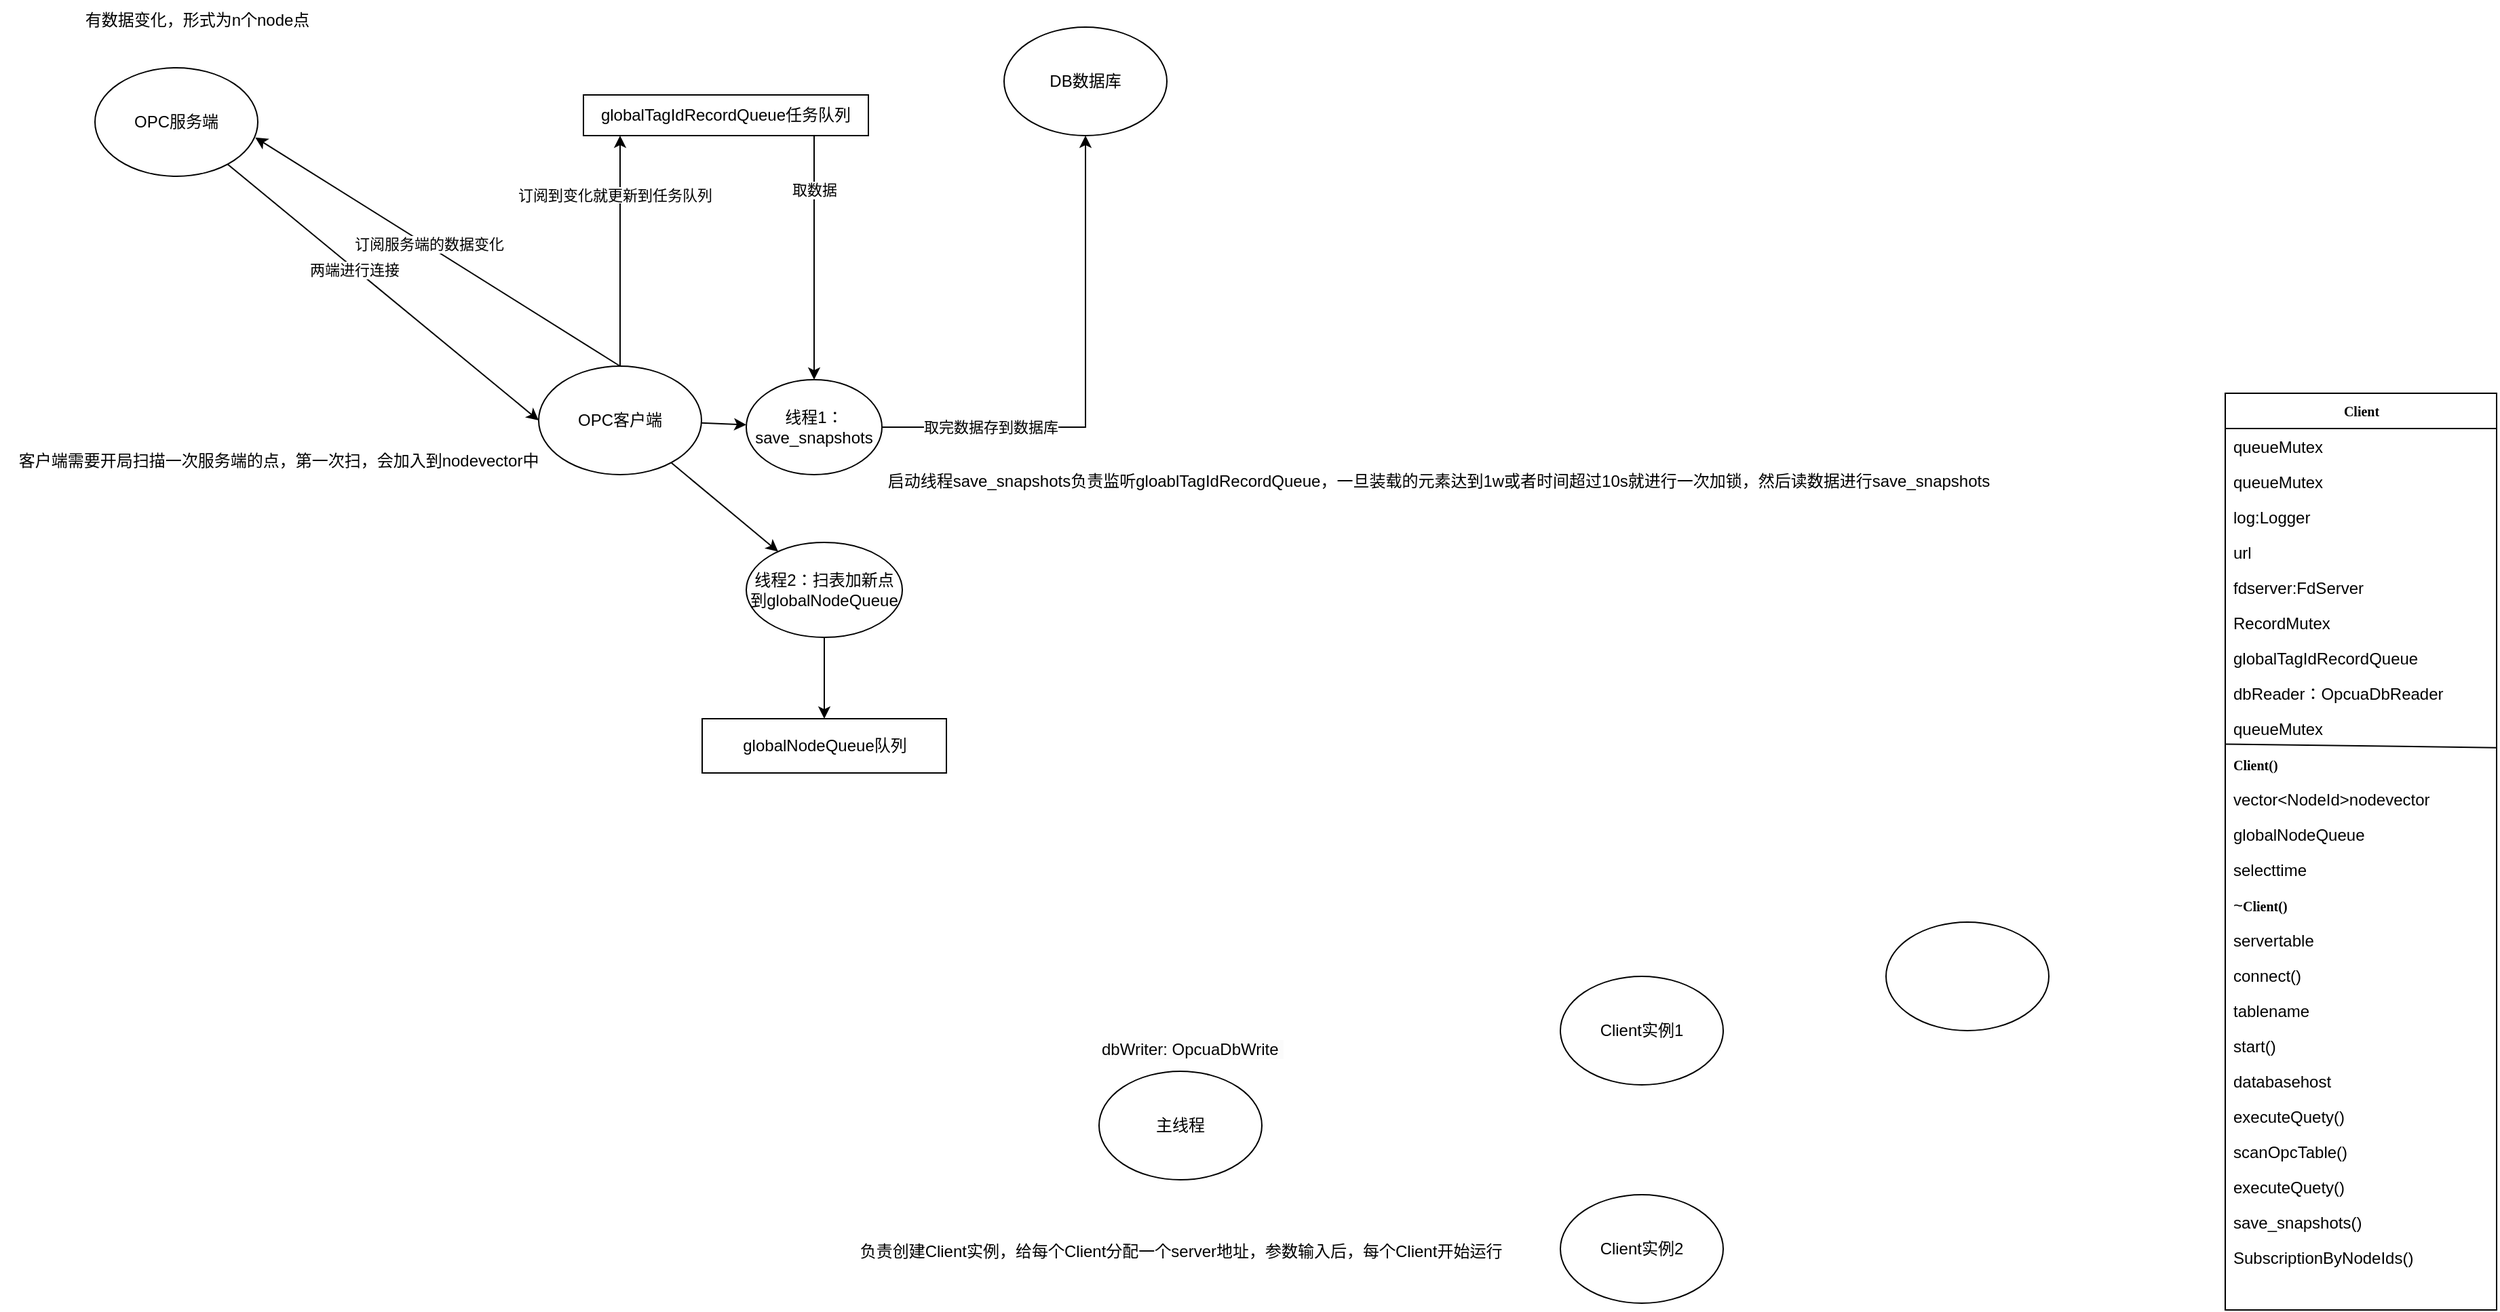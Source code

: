 <mxfile version="24.8.2">
  <diagram name="第 1 页" id="_wXFGWpD91kYmUnJC7zX">
    <mxGraphModel dx="1815" dy="662" grid="1" gridSize="10" guides="1" tooltips="1" connect="1" arrows="1" fold="1" page="1" pageScale="1" pageWidth="827" pageHeight="1169" math="0" shadow="0">
      <root>
        <mxCell id="0" />
        <mxCell id="1" parent="0" />
        <mxCell id="DcoFs-CMMb-lvAC_AcAE-2" value="OPC服务端" style="ellipse;whiteSpace=wrap;html=1;" vertex="1" parent="1">
          <mxGeometry x="380" y="310" width="120" height="80" as="geometry" />
        </mxCell>
        <mxCell id="DcoFs-CMMb-lvAC_AcAE-3" value="OPC客户端" style="ellipse;whiteSpace=wrap;html=1;" vertex="1" parent="1">
          <mxGeometry x="707" y="530" width="120" height="80" as="geometry" />
        </mxCell>
        <mxCell id="DcoFs-CMMb-lvAC_AcAE-4" value="DB数据库" style="ellipse;whiteSpace=wrap;html=1;" vertex="1" parent="1">
          <mxGeometry x="1050" y="280" width="120" height="80" as="geometry" />
        </mxCell>
        <mxCell id="DcoFs-CMMb-lvAC_AcAE-6" value="有数据变化，形式为n个node点" style="text;html=1;align=center;verticalAlign=middle;resizable=0;points=[];autosize=1;strokeColor=none;fillColor=none;" vertex="1" parent="1">
          <mxGeometry x="360" y="260" width="190" height="30" as="geometry" />
        </mxCell>
        <mxCell id="DcoFs-CMMb-lvAC_AcAE-8" value="客户端需要开局扫描一次服务端的点，第一次扫，会加入到nodevector中" style="text;html=1;align=center;verticalAlign=middle;resizable=0;points=[];autosize=1;strokeColor=none;fillColor=none;" vertex="1" parent="1">
          <mxGeometry x="310" y="585" width="410" height="30" as="geometry" />
        </mxCell>
        <mxCell id="DcoFs-CMMb-lvAC_AcAE-19" style="edgeStyle=orthogonalEdgeStyle;rounded=0;orthogonalLoop=1;jettySize=auto;html=1;" edge="1" parent="1" source="DcoFs-CMMb-lvAC_AcAE-9" target="DcoFs-CMMb-lvAC_AcAE-13">
          <mxGeometry relative="1" as="geometry">
            <Array as="points">
              <mxPoint x="910" y="430" />
              <mxPoint x="910" y="430" />
            </Array>
          </mxGeometry>
        </mxCell>
        <mxCell id="DcoFs-CMMb-lvAC_AcAE-20" value="取数据" style="edgeLabel;html=1;align=center;verticalAlign=middle;resizable=0;points=[];" vertex="1" connectable="0" parent="DcoFs-CMMb-lvAC_AcAE-19">
          <mxGeometry x="0.358" y="1" relative="1" as="geometry">
            <mxPoint x="-1" y="-82" as="offset" />
          </mxGeometry>
        </mxCell>
        <mxCell id="DcoFs-CMMb-lvAC_AcAE-9" value="globalTagIdRecordQueue任务队列" style="rounded=0;whiteSpace=wrap;html=1;" vertex="1" parent="1">
          <mxGeometry x="740" y="330" width="210" height="30" as="geometry" />
        </mxCell>
        <mxCell id="DcoFs-CMMb-lvAC_AcAE-11" value="启动线程save_snapshots负责监听gloablTagIdRecordQueue，一旦装载的元素达到1w或者时间超过10s就进行一次加锁，然后读数据进行save_snapshots" style="text;html=1;align=center;verticalAlign=middle;resizable=0;points=[];autosize=1;strokeColor=none;fillColor=none;" vertex="1" parent="1">
          <mxGeometry x="950" y="600" width="840" height="30" as="geometry" />
        </mxCell>
        <mxCell id="DcoFs-CMMb-lvAC_AcAE-17" style="edgeStyle=orthogonalEdgeStyle;rounded=0;orthogonalLoop=1;jettySize=auto;html=1;" edge="1" parent="1" source="DcoFs-CMMb-lvAC_AcAE-13" target="DcoFs-CMMb-lvAC_AcAE-4">
          <mxGeometry relative="1" as="geometry" />
        </mxCell>
        <mxCell id="DcoFs-CMMb-lvAC_AcAE-18" value="取完数据存到数据库" style="edgeLabel;html=1;align=center;verticalAlign=middle;resizable=0;points=[];" vertex="1" connectable="0" parent="DcoFs-CMMb-lvAC_AcAE-17">
          <mxGeometry x="-0.44" relative="1" as="geometry">
            <mxPoint x="-22" as="offset" />
          </mxGeometry>
        </mxCell>
        <mxCell id="DcoFs-CMMb-lvAC_AcAE-13" value="线程1：save_snapshots" style="ellipse;whiteSpace=wrap;html=1;" vertex="1" parent="1">
          <mxGeometry x="860" y="540" width="100" height="70" as="geometry" />
        </mxCell>
        <mxCell id="DcoFs-CMMb-lvAC_AcAE-38" style="edgeStyle=orthogonalEdgeStyle;rounded=0;orthogonalLoop=1;jettySize=auto;html=1;" edge="1" parent="1" source="DcoFs-CMMb-lvAC_AcAE-21" target="DcoFs-CMMb-lvAC_AcAE-35">
          <mxGeometry relative="1" as="geometry" />
        </mxCell>
        <mxCell id="DcoFs-CMMb-lvAC_AcAE-21" value="线程2：扫表加新点到globalNodeQueue" style="ellipse;whiteSpace=wrap;html=1;" vertex="1" parent="1">
          <mxGeometry x="860" y="660" width="115" height="70" as="geometry" />
        </mxCell>
        <mxCell id="DcoFs-CMMb-lvAC_AcAE-27" style="edgeStyle=orthogonalEdgeStyle;rounded=0;orthogonalLoop=1;jettySize=auto;html=1;" edge="1" parent="1" source="DcoFs-CMMb-lvAC_AcAE-3" target="DcoFs-CMMb-lvAC_AcAE-9">
          <mxGeometry relative="1" as="geometry">
            <mxPoint x="827" y="350" as="sourcePoint" />
            <Array as="points">
              <mxPoint x="767" y="350" />
            </Array>
          </mxGeometry>
        </mxCell>
        <mxCell id="DcoFs-CMMb-lvAC_AcAE-29" value="&lt;span style=&quot;color: rgb(0, 0, 0); font-family: Helvetica; font-size: 11px; font-style: normal; font-variant-ligatures: normal; font-variant-caps: normal; font-weight: 400; letter-spacing: normal; orphans: 2; text-align: center; text-indent: 0px; text-transform: none; widows: 2; word-spacing: 0px; -webkit-text-stroke-width: 0px; white-space: nowrap; background-color: rgb(255, 255, 255); text-decoration-thickness: initial; text-decoration-style: initial; text-decoration-color: initial; display: inline !important; float: none;&quot;&gt;订阅到变化就更新到任务队列&lt;/span&gt;" style="text;whiteSpace=wrap;html=1;" vertex="1" parent="1">
          <mxGeometry x="690" y="390" width="180" height="40" as="geometry" />
        </mxCell>
        <mxCell id="DcoFs-CMMb-lvAC_AcAE-30" value="" style="endArrow=classic;html=1;rounded=0;entryX=0.985;entryY=0.643;entryDx=0;entryDy=0;entryPerimeter=0;exitX=0.5;exitY=0;exitDx=0;exitDy=0;" edge="1" parent="1" source="DcoFs-CMMb-lvAC_AcAE-3" target="DcoFs-CMMb-lvAC_AcAE-2">
          <mxGeometry width="50" height="50" relative="1" as="geometry">
            <mxPoint x="660" y="480" as="sourcePoint" />
            <mxPoint x="710" y="430" as="targetPoint" />
          </mxGeometry>
        </mxCell>
        <mxCell id="DcoFs-CMMb-lvAC_AcAE-31" value="订阅服务端的数据变化" style="edgeLabel;html=1;align=center;verticalAlign=middle;resizable=0;points=[];" vertex="1" connectable="0" parent="DcoFs-CMMb-lvAC_AcAE-30">
          <mxGeometry x="0.057" y="-1" relative="1" as="geometry">
            <mxPoint as="offset" />
          </mxGeometry>
        </mxCell>
        <mxCell id="DcoFs-CMMb-lvAC_AcAE-32" value="" style="endArrow=classic;html=1;rounded=0;entryX=0;entryY=0.5;entryDx=0;entryDy=0;" edge="1" parent="1" source="DcoFs-CMMb-lvAC_AcAE-2" target="DcoFs-CMMb-lvAC_AcAE-3">
          <mxGeometry width="50" height="50" relative="1" as="geometry">
            <mxPoint x="470" y="540" as="sourcePoint" />
            <mxPoint x="520" y="490" as="targetPoint" />
          </mxGeometry>
        </mxCell>
        <mxCell id="DcoFs-CMMb-lvAC_AcAE-33" value="两端进行连接" style="edgeLabel;html=1;align=center;verticalAlign=middle;resizable=0;points=[];" vertex="1" connectable="0" parent="DcoFs-CMMb-lvAC_AcAE-32">
          <mxGeometry x="-0.186" y="-1" relative="1" as="geometry">
            <mxPoint as="offset" />
          </mxGeometry>
        </mxCell>
        <mxCell id="DcoFs-CMMb-lvAC_AcAE-35" value="globalNodeQueue队列" style="rounded=0;whiteSpace=wrap;html=1;" vertex="1" parent="1">
          <mxGeometry x="827.5" y="790" width="180" height="40" as="geometry" />
        </mxCell>
        <mxCell id="DcoFs-CMMb-lvAC_AcAE-39" value="" style="endArrow=classic;html=1;rounded=0;" edge="1" parent="1" source="DcoFs-CMMb-lvAC_AcAE-3" target="DcoFs-CMMb-lvAC_AcAE-13">
          <mxGeometry width="50" height="50" relative="1" as="geometry">
            <mxPoint x="770" y="750" as="sourcePoint" />
            <mxPoint x="820" y="700" as="targetPoint" />
          </mxGeometry>
        </mxCell>
        <mxCell id="DcoFs-CMMb-lvAC_AcAE-40" value="" style="endArrow=classic;html=1;rounded=0;" edge="1" parent="1" source="DcoFs-CMMb-lvAC_AcAE-3" target="DcoFs-CMMb-lvAC_AcAE-21">
          <mxGeometry width="50" height="50" relative="1" as="geometry">
            <mxPoint x="820" y="660" as="sourcePoint" />
            <mxPoint x="870" y="610" as="targetPoint" />
          </mxGeometry>
        </mxCell>
        <mxCell id="DcoFs-CMMb-lvAC_AcAE-43" value="主线程" style="ellipse;whiteSpace=wrap;html=1;" vertex="1" parent="1">
          <mxGeometry x="1120" y="1050" width="120" height="80" as="geometry" />
        </mxCell>
        <mxCell id="DcoFs-CMMb-lvAC_AcAE-44" value="Client实例1" style="ellipse;whiteSpace=wrap;html=1;" vertex="1" parent="1">
          <mxGeometry x="1460" y="980" width="120" height="80" as="geometry" />
        </mxCell>
        <mxCell id="DcoFs-CMMb-lvAC_AcAE-46" value="Client实例2" style="ellipse;whiteSpace=wrap;html=1;" vertex="1" parent="1">
          <mxGeometry x="1460" y="1141" width="120" height="80" as="geometry" />
        </mxCell>
        <mxCell id="DcoFs-CMMb-lvAC_AcAE-48" value="负责创建Client实例，给每个Client分配一个server地址，参数输入后，每个Client开始运行" style="text;html=1;align=center;verticalAlign=middle;resizable=0;points=[];autosize=1;strokeColor=none;fillColor=none;" vertex="1" parent="1">
          <mxGeometry x="930" y="1168" width="500" height="30" as="geometry" />
        </mxCell>
        <mxCell id="DcoFs-CMMb-lvAC_AcAE-83" value="&lt;b&gt;Client&lt;/b&gt;" style="swimlane;html=1;fontStyle=0;childLayout=stackLayout;horizontal=1;startSize=26;fillColor=none;horizontalStack=0;resizeParent=1;resizeLast=0;collapsible=1;marginBottom=0;swimlaneFillColor=#ffffff;rounded=0;shadow=0;comic=0;labelBackgroundColor=none;strokeWidth=1;fontFamily=Verdana;fontSize=10;align=center;" vertex="1" parent="1">
          <mxGeometry x="1950" y="550" width="200" height="676" as="geometry">
            <mxRectangle x="795" y="30" width="90" height="30" as="alternateBounds" />
          </mxGeometry>
        </mxCell>
        <mxCell id="DcoFs-CMMb-lvAC_AcAE-84" value="&lt;span style=&quot;text-align: center;&quot;&gt;queueMutex&lt;/span&gt;" style="text;html=1;strokeColor=none;fillColor=none;align=left;verticalAlign=top;spacingLeft=4;spacingRight=4;whiteSpace=wrap;overflow=hidden;rotatable=0;points=[[0,0.5],[1,0.5]];portConstraint=eastwest;" vertex="1" parent="DcoFs-CMMb-lvAC_AcAE-83">
          <mxGeometry y="26" width="200" height="26" as="geometry" />
        </mxCell>
        <mxCell id="DcoFs-CMMb-lvAC_AcAE-117" value="&lt;span style=&quot;text-align: center;&quot;&gt;queueMutex&lt;/span&gt;" style="text;html=1;strokeColor=none;fillColor=none;align=left;verticalAlign=top;spacingLeft=4;spacingRight=4;whiteSpace=wrap;overflow=hidden;rotatable=0;points=[[0,0.5],[1,0.5]];portConstraint=eastwest;" vertex="1" parent="DcoFs-CMMb-lvAC_AcAE-83">
          <mxGeometry y="52" width="200" height="26" as="geometry" />
        </mxCell>
        <mxCell id="DcoFs-CMMb-lvAC_AcAE-124" value="log:Logger" style="text;html=1;strokeColor=none;fillColor=none;align=left;verticalAlign=top;spacingLeft=4;spacingRight=4;whiteSpace=wrap;overflow=hidden;rotatable=0;points=[[0,0.5],[1,0.5]];portConstraint=eastwest;" vertex="1" parent="DcoFs-CMMb-lvAC_AcAE-83">
          <mxGeometry y="78" width="200" height="26" as="geometry" />
        </mxCell>
        <mxCell id="DcoFs-CMMb-lvAC_AcAE-113" value="&lt;span style=&quot;text-align: center;&quot;&gt;url&lt;/span&gt;" style="text;html=1;strokeColor=none;fillColor=none;align=left;verticalAlign=top;spacingLeft=4;spacingRight=4;whiteSpace=wrap;overflow=hidden;rotatable=0;points=[[0,0.5],[1,0.5]];portConstraint=eastwest;" vertex="1" parent="DcoFs-CMMb-lvAC_AcAE-83">
          <mxGeometry y="104" width="200" height="26" as="geometry" />
        </mxCell>
        <mxCell id="DcoFs-CMMb-lvAC_AcAE-123" value="&lt;div style=&quot;text-align: center;&quot;&gt;fdserver:FdServer&lt;/div&gt;" style="text;html=1;strokeColor=none;fillColor=none;align=left;verticalAlign=top;spacingLeft=4;spacingRight=4;whiteSpace=wrap;overflow=hidden;rotatable=0;points=[[0,0.5],[1,0.5]];portConstraint=eastwest;" vertex="1" parent="DcoFs-CMMb-lvAC_AcAE-83">
          <mxGeometry y="130" width="200" height="26" as="geometry" />
        </mxCell>
        <mxCell id="DcoFs-CMMb-lvAC_AcAE-112" value="&lt;span style=&quot;text-align: center;&quot;&gt;RecordMutex&lt;/span&gt;" style="text;html=1;strokeColor=none;fillColor=none;align=left;verticalAlign=top;spacingLeft=4;spacingRight=4;whiteSpace=wrap;overflow=hidden;rotatable=0;points=[[0,0.5],[1,0.5]];portConstraint=eastwest;" vertex="1" parent="DcoFs-CMMb-lvAC_AcAE-83">
          <mxGeometry y="156" width="200" height="26" as="geometry" />
        </mxCell>
        <mxCell id="DcoFs-CMMb-lvAC_AcAE-87" value="&lt;span style=&quot;text-align: center;&quot;&gt;globalTagIdRecordQueue&lt;/span&gt;" style="text;html=1;strokeColor=none;fillColor=none;align=left;verticalAlign=top;spacingLeft=4;spacingRight=4;whiteSpace=wrap;overflow=hidden;rotatable=0;points=[[0,0.5],[1,0.5]];portConstraint=eastwest;" vertex="1" parent="DcoFs-CMMb-lvAC_AcAE-83">
          <mxGeometry y="182" width="200" height="26" as="geometry" />
        </mxCell>
        <mxCell id="DcoFs-CMMb-lvAC_AcAE-122" value="&lt;span style=&quot;text-align: center;&quot;&gt;dbReader：&lt;/span&gt;OpcuaDbReader&amp;nbsp; &amp;nbsp; &amp;nbsp; &amp;nbsp; &amp;nbsp; &amp;nbsp;" style="text;html=1;strokeColor=none;fillColor=none;align=left;verticalAlign=top;spacingLeft=4;spacingRight=4;whiteSpace=wrap;overflow=hidden;rotatable=0;points=[[0,0.5],[1,0.5]];portConstraint=eastwest;" vertex="1" parent="DcoFs-CMMb-lvAC_AcAE-83">
          <mxGeometry y="208" width="200" height="26" as="geometry" />
        </mxCell>
        <mxCell id="DcoFs-CMMb-lvAC_AcAE-111" value="&lt;span style=&quot;text-align: center;&quot;&gt;queueMutex&lt;/span&gt;" style="text;html=1;strokeColor=none;fillColor=none;align=left;verticalAlign=top;spacingLeft=4;spacingRight=4;whiteSpace=wrap;overflow=hidden;rotatable=0;points=[[0,0.5],[1,0.5]];portConstraint=eastwest;" vertex="1" parent="DcoFs-CMMb-lvAC_AcAE-83">
          <mxGeometry y="234" width="200" height="26" as="geometry" />
        </mxCell>
        <mxCell id="DcoFs-CMMb-lvAC_AcAE-94" value="&lt;b style=&quot;font-family: Verdana; font-size: 10px; text-align: center; text-wrap-mode: nowrap;&quot;&gt;Client()&lt;/b&gt;" style="text;html=1;strokeColor=none;fillColor=none;align=left;verticalAlign=top;spacingLeft=4;spacingRight=4;whiteSpace=wrap;overflow=hidden;rotatable=0;points=[[0,0.5],[1,0.5]];portConstraint=eastwest;" vertex="1" parent="DcoFs-CMMb-lvAC_AcAE-83">
          <mxGeometry y="260" width="200" height="26" as="geometry" />
        </mxCell>
        <mxCell id="DcoFs-CMMb-lvAC_AcAE-120" value="&lt;span style=&quot;text-align: center;&quot;&gt;vector&amp;lt;NodeId&amp;gt;nodevector&lt;/span&gt;" style="text;html=1;strokeColor=none;fillColor=none;align=left;verticalAlign=top;spacingLeft=4;spacingRight=4;whiteSpace=wrap;overflow=hidden;rotatable=0;points=[[0,0.5],[1,0.5]];portConstraint=eastwest;" vertex="1" parent="DcoFs-CMMb-lvAC_AcAE-83">
          <mxGeometry y="286" width="200" height="26" as="geometry" />
        </mxCell>
        <mxCell id="DcoFs-CMMb-lvAC_AcAE-86" value="&lt;span style=&quot;text-align: center;&quot;&gt;globalNodeQueue&lt;/span&gt;" style="text;html=1;strokeColor=none;fillColor=none;align=left;verticalAlign=top;spacingLeft=4;spacingRight=4;whiteSpace=wrap;overflow=hidden;rotatable=0;points=[[0,0.5],[1,0.5]];portConstraint=eastwest;" vertex="1" parent="DcoFs-CMMb-lvAC_AcAE-83">
          <mxGeometry y="312" width="200" height="26" as="geometry" />
        </mxCell>
        <mxCell id="DcoFs-CMMb-lvAC_AcAE-100" value="" style="endArrow=none;html=1;rounded=0;entryX=0.998;entryY=0.051;entryDx=0;entryDy=0;entryPerimeter=0;exitX=-0.001;exitY=-0.049;exitDx=0;exitDy=0;exitPerimeter=0;" edge="1" parent="DcoFs-CMMb-lvAC_AcAE-83" source="DcoFs-CMMb-lvAC_AcAE-94" target="DcoFs-CMMb-lvAC_AcAE-94">
          <mxGeometry width="50" height="50" relative="1" as="geometry">
            <mxPoint x="-0.42" y="183.22" as="sourcePoint" />
            <mxPoint x="419.58" y="184.676" as="targetPoint" />
          </mxGeometry>
        </mxCell>
        <mxCell id="DcoFs-CMMb-lvAC_AcAE-119" value="&lt;span style=&quot;text-align: center;&quot;&gt;selecttime&lt;/span&gt;" style="text;html=1;strokeColor=none;fillColor=none;align=left;verticalAlign=top;spacingLeft=4;spacingRight=4;whiteSpace=wrap;overflow=hidden;rotatable=0;points=[[0,0.5],[1,0.5]];portConstraint=eastwest;" vertex="1" parent="DcoFs-CMMb-lvAC_AcAE-83">
          <mxGeometry y="338" width="200" height="26" as="geometry" />
        </mxCell>
        <mxCell id="DcoFs-CMMb-lvAC_AcAE-106" value="~&lt;b style=&quot;font-family: Verdana; font-size: 10px; text-align: center; text-wrap-mode: nowrap;&quot;&gt;Client()&lt;/b&gt;" style="text;html=1;strokeColor=none;fillColor=none;align=left;verticalAlign=top;spacingLeft=4;spacingRight=4;whiteSpace=wrap;overflow=hidden;rotatable=0;points=[[0,0.5],[1,0.5]];portConstraint=eastwest;" vertex="1" parent="DcoFs-CMMb-lvAC_AcAE-83">
          <mxGeometry y="364" width="200" height="26" as="geometry" />
        </mxCell>
        <mxCell id="DcoFs-CMMb-lvAC_AcAE-115" value="&lt;span style=&quot;text-align: center;&quot;&gt;servertable&lt;/span&gt;" style="text;html=1;strokeColor=none;fillColor=none;align=left;verticalAlign=top;spacingLeft=4;spacingRight=4;whiteSpace=wrap;overflow=hidden;rotatable=0;points=[[0,0.5],[1,0.5]];portConstraint=eastwest;" vertex="1" parent="DcoFs-CMMb-lvAC_AcAE-83">
          <mxGeometry y="390" width="200" height="26" as="geometry" />
        </mxCell>
        <mxCell id="DcoFs-CMMb-lvAC_AcAE-107" value="connect()" style="text;html=1;strokeColor=none;fillColor=none;align=left;verticalAlign=top;spacingLeft=4;spacingRight=4;whiteSpace=wrap;overflow=hidden;rotatable=0;points=[[0,0.5],[1,0.5]];portConstraint=eastwest;" vertex="1" parent="DcoFs-CMMb-lvAC_AcAE-83">
          <mxGeometry y="416" width="200" height="26" as="geometry" />
        </mxCell>
        <mxCell id="DcoFs-CMMb-lvAC_AcAE-114" value="&lt;span style=&quot;text-align: center;&quot;&gt;tablename&lt;/span&gt;" style="text;html=1;strokeColor=none;fillColor=none;align=left;verticalAlign=top;spacingLeft=4;spacingRight=4;whiteSpace=wrap;overflow=hidden;rotatable=0;points=[[0,0.5],[1,0.5]];portConstraint=eastwest;" vertex="1" parent="DcoFs-CMMb-lvAC_AcAE-83">
          <mxGeometry y="442" width="200" height="26" as="geometry" />
        </mxCell>
        <mxCell id="DcoFs-CMMb-lvAC_AcAE-108" value="start()" style="text;html=1;strokeColor=none;fillColor=none;align=left;verticalAlign=top;spacingLeft=4;spacingRight=4;whiteSpace=wrap;overflow=hidden;rotatable=0;points=[[0,0.5],[1,0.5]];portConstraint=eastwest;" vertex="1" parent="DcoFs-CMMb-lvAC_AcAE-83">
          <mxGeometry y="468" width="200" height="26" as="geometry" />
        </mxCell>
        <mxCell id="DcoFs-CMMb-lvAC_AcAE-85" value="&lt;span style=&quot;text-align: center;&quot;&gt;databasehost&lt;/span&gt;" style="text;html=1;strokeColor=none;fillColor=none;align=left;verticalAlign=top;spacingLeft=4;spacingRight=4;whiteSpace=wrap;overflow=hidden;rotatable=0;points=[[0,0.5],[1,0.5]];portConstraint=eastwest;" vertex="1" parent="DcoFs-CMMb-lvAC_AcAE-83">
          <mxGeometry y="494" width="200" height="26" as="geometry" />
        </mxCell>
        <mxCell id="DcoFs-CMMb-lvAC_AcAE-109" value="executeQuety()" style="text;html=1;strokeColor=none;fillColor=none;align=left;verticalAlign=top;spacingLeft=4;spacingRight=4;whiteSpace=wrap;overflow=hidden;rotatable=0;points=[[0,0.5],[1,0.5]];portConstraint=eastwest;" vertex="1" parent="DcoFs-CMMb-lvAC_AcAE-83">
          <mxGeometry y="520" width="200" height="26" as="geometry" />
        </mxCell>
        <mxCell id="DcoFs-CMMb-lvAC_AcAE-103" value="scanOpcTable()" style="text;html=1;strokeColor=none;fillColor=none;align=left;verticalAlign=top;spacingLeft=4;spacingRight=4;whiteSpace=wrap;overflow=hidden;rotatable=0;points=[[0,0.5],[1,0.5]];portConstraint=eastwest;" vertex="1" parent="DcoFs-CMMb-lvAC_AcAE-83">
          <mxGeometry y="546" width="200" height="26" as="geometry" />
        </mxCell>
        <mxCell id="DcoFs-CMMb-lvAC_AcAE-110" value="executeQuety()" style="text;html=1;strokeColor=none;fillColor=none;align=left;verticalAlign=top;spacingLeft=4;spacingRight=4;whiteSpace=wrap;overflow=hidden;rotatable=0;points=[[0,0.5],[1,0.5]];portConstraint=eastwest;" vertex="1" parent="DcoFs-CMMb-lvAC_AcAE-83">
          <mxGeometry y="572" width="200" height="26" as="geometry" />
        </mxCell>
        <mxCell id="DcoFs-CMMb-lvAC_AcAE-104" value="save_snapshots()" style="text;html=1;strokeColor=none;fillColor=none;align=left;verticalAlign=top;spacingLeft=4;spacingRight=4;whiteSpace=wrap;overflow=hidden;rotatable=0;points=[[0,0.5],[1,0.5]];portConstraint=eastwest;" vertex="1" parent="DcoFs-CMMb-lvAC_AcAE-83">
          <mxGeometry y="598" width="200" height="26" as="geometry" />
        </mxCell>
        <mxCell id="DcoFs-CMMb-lvAC_AcAE-105" value="SubscriptionByNodeIds()" style="text;html=1;strokeColor=none;fillColor=none;align=left;verticalAlign=top;spacingLeft=4;spacingRight=4;whiteSpace=wrap;overflow=hidden;rotatable=0;points=[[0,0.5],[1,0.5]];portConstraint=eastwest;" vertex="1" parent="DcoFs-CMMb-lvAC_AcAE-83">
          <mxGeometry y="624" width="200" height="26" as="geometry" />
        </mxCell>
        <mxCell id="DcoFs-CMMb-lvAC_AcAE-102" value="" style="ellipse;whiteSpace=wrap;html=1;" vertex="1" parent="1">
          <mxGeometry x="1700" y="940" width="120" height="80" as="geometry" />
        </mxCell>
        <mxCell id="DcoFs-CMMb-lvAC_AcAE-125" value="&lt;span style=&quot;color: rgb(0, 0, 0); font-family: Helvetica; font-size: 12px; font-style: normal; font-variant-ligatures: normal; font-variant-caps: normal; font-weight: 400; letter-spacing: normal; orphans: 2; text-align: left; text-indent: 0px; text-transform: none; widows: 2; word-spacing: 0px; -webkit-text-stroke-width: 0px; white-space: normal; background-color: rgb(251, 251, 251); text-decoration-thickness: initial; text-decoration-style: initial; text-decoration-color: initial; display: inline !important; float: none;&quot;&gt;dbWriter: OpcuaDbWrite&amp;nbsp;&lt;/span&gt;" style="text;whiteSpace=wrap;html=1;" vertex="1" parent="1">
          <mxGeometry x="1120" y="1020" width="170" height="40" as="geometry" />
        </mxCell>
      </root>
    </mxGraphModel>
  </diagram>
</mxfile>
